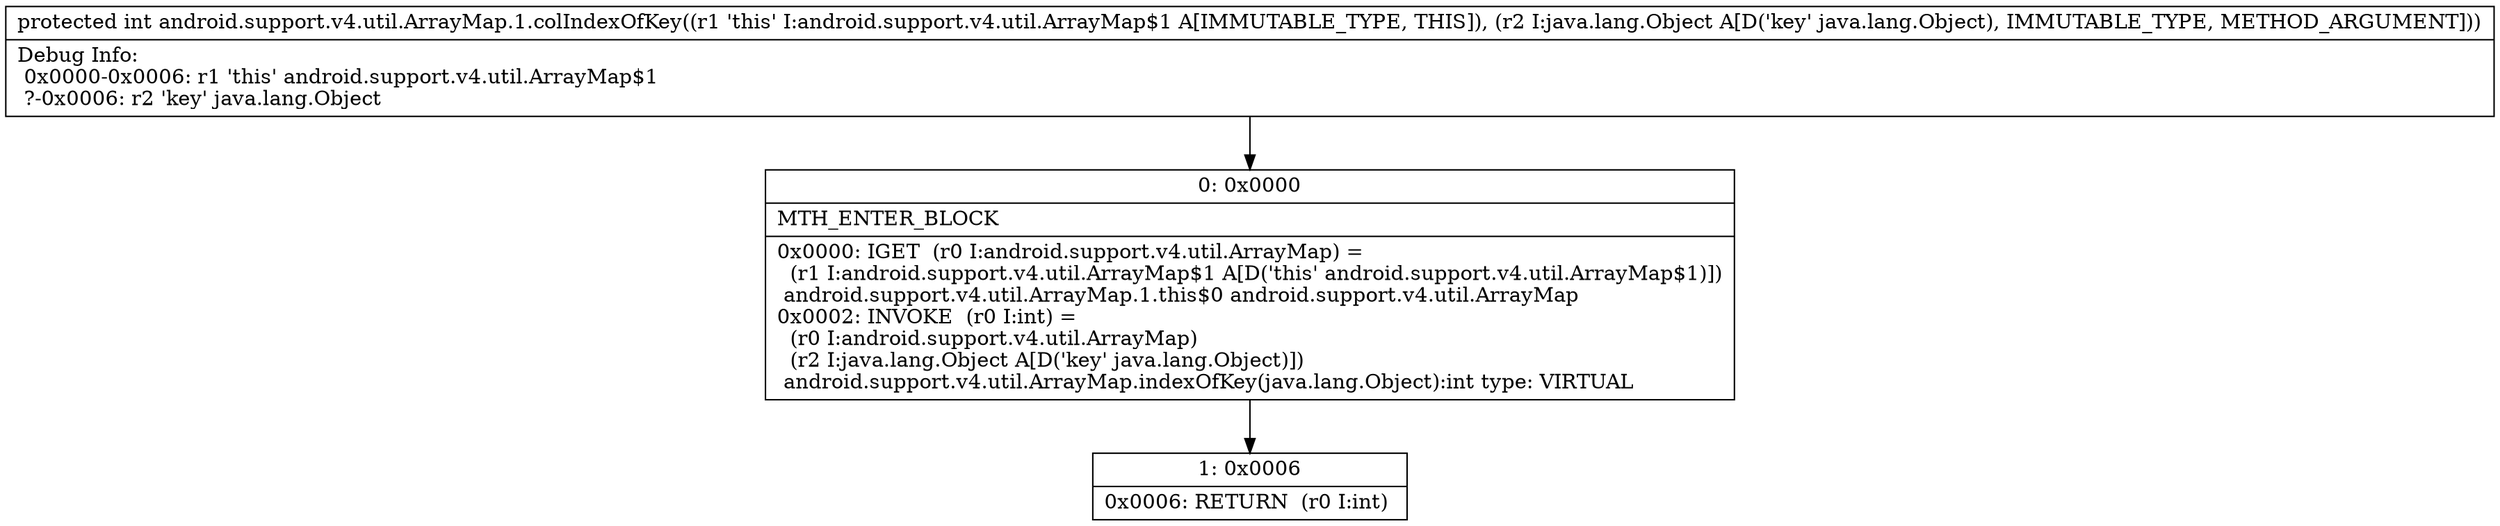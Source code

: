 digraph "CFG forandroid.support.v4.util.ArrayMap.1.colIndexOfKey(Ljava\/lang\/Object;)I" {
Node_0 [shape=record,label="{0\:\ 0x0000|MTH_ENTER_BLOCK\l|0x0000: IGET  (r0 I:android.support.v4.util.ArrayMap) = \l  (r1 I:android.support.v4.util.ArrayMap$1 A[D('this' android.support.v4.util.ArrayMap$1)])\l android.support.v4.util.ArrayMap.1.this$0 android.support.v4.util.ArrayMap \l0x0002: INVOKE  (r0 I:int) = \l  (r0 I:android.support.v4.util.ArrayMap)\l  (r2 I:java.lang.Object A[D('key' java.lang.Object)])\l android.support.v4.util.ArrayMap.indexOfKey(java.lang.Object):int type: VIRTUAL \l}"];
Node_1 [shape=record,label="{1\:\ 0x0006|0x0006: RETURN  (r0 I:int) \l}"];
MethodNode[shape=record,label="{protected int android.support.v4.util.ArrayMap.1.colIndexOfKey((r1 'this' I:android.support.v4.util.ArrayMap$1 A[IMMUTABLE_TYPE, THIS]), (r2 I:java.lang.Object A[D('key' java.lang.Object), IMMUTABLE_TYPE, METHOD_ARGUMENT]))  | Debug Info:\l  0x0000\-0x0006: r1 'this' android.support.v4.util.ArrayMap$1\l  ?\-0x0006: r2 'key' java.lang.Object\l}"];
MethodNode -> Node_0;
Node_0 -> Node_1;
}

